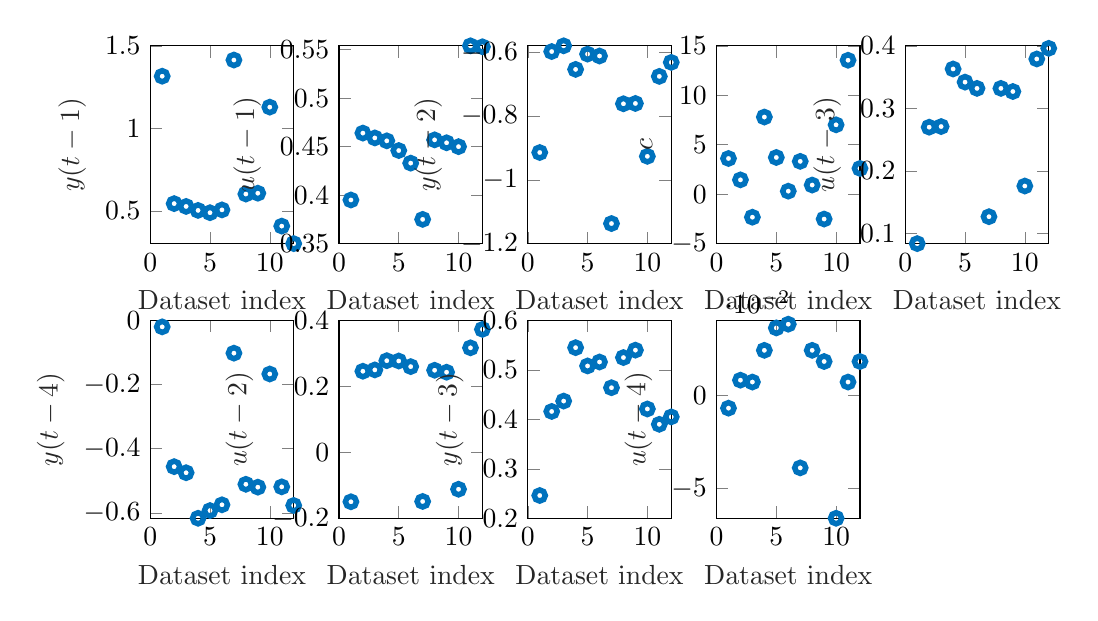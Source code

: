 % This file was created by matlab2tikz.
%
\definecolor{mycolor1}{rgb}{0.0,0.447,0.741}%
%
\begin{tikzpicture}

\begin{axis}[%
width=1.822cm,
height=2.512cm,
at={(0cm,3.488cm)},
scale only axis,
xmin=0,
xmax=12,
xlabel style={font=\color{white!15!black}},
xlabel={Dataset index},
ymin=0.303,
ymax=1.5,
ylabel style={font=\color{white!15!black}},
ylabel={$y(t-1)$},
axis background/.style={fill=white}
]
\addplot [color=mycolor1, line width=2.0pt, draw=none, mark=o, mark options={solid, mycolor1}, forget plot]
  table[row sep=crcr]{%
1	1.316\\
2	0.545\\
3	0.528\\
4	0.504\\
5	0.49\\
6	0.507\\
7	1.414\\
8	0.603\\
9	0.608\\
10	1.129\\
11	0.409\\
12	0.303\\
};
\end{axis}

\begin{axis}[%
width=1.822cm,
height=2.512cm,
at={(2.397cm,3.488cm)},
scale only axis,
xmin=0,
xmax=12,
xlabel style={font=\color{white!15!black}},
xlabel={Dataset index},
ymin=0.35,
ymax=0.554,
ylabel style={font=\color{white!15!black}},
ylabel={$u(t-1)$},
axis background/.style={fill=white}
]
\addplot [color=mycolor1, line width=2.0pt, draw=none, mark=o, mark options={solid, mycolor1}, forget plot]
  table[row sep=crcr]{%
1	0.395\\
2	0.464\\
3	0.459\\
4	0.456\\
5	0.446\\
6	0.433\\
7	0.375\\
8	0.457\\
9	0.454\\
10	0.45\\
11	0.554\\
12	0.553\\
};
\end{axis}

\begin{axis}[%
width=1.822cm,
height=2.512cm,
at={(4.795cm,3.488cm)},
scale only axis,
xmin=0,
xmax=12,
xlabel style={font=\color{white!15!black}},
xlabel={Dataset index},
ymin=-1.2,
ymax=-0.579,
ylabel style={font=\color{white!15!black}},
ylabel={$y(t-2)$},
axis background/.style={fill=white}
]
\addplot [color=mycolor1, line width=2.0pt, draw=none, mark=o, mark options={solid, mycolor1}, forget plot]
  table[row sep=crcr]{%
1	-0.914\\
2	-0.597\\
3	-0.579\\
4	-0.653\\
5	-0.605\\
6	-0.611\\
7	-1.137\\
8	-0.761\\
9	-0.76\\
10	-0.926\\
11	-0.675\\
12	-0.631\\
};
\end{axis}

\begin{axis}[%
width=1.822cm,
height=2.512cm,
at={(7.192cm,3.488cm)},
scale only axis,
xmin=0,
xmax=12,
xlabel style={font=\color{white!15!black}},
xlabel={Dataset index},
ymin=-5,
ymax=15,
ylabel style={font=\color{white!15!black}},
ylabel={$c$},
axis background/.style={fill=white}
]
\addplot [color=mycolor1, line width=2.0pt, draw=none, mark=o, mark options={solid, mycolor1}, forget plot]
  table[row sep=crcr]{%
1	3.608\\
2	1.447\\
3	-2.33\\
4	7.799\\
5	3.71\\
6	0.303\\
7	3.318\\
8	0.922\\
9	-2.515\\
10	7.012\\
11	13.541\\
12	2.603\\
};
\end{axis}

\begin{axis}[%
width=1.822cm,
height=2.512cm,
at={(9.589cm,3.488cm)},
scale only axis,
xmin=0,
xmax=12,
xlabel style={font=\color{white!15!black}},
xlabel={Dataset index},
ymin=0.084,
ymax=0.4,
ylabel style={font=\color{white!15!black}},
ylabel={$u(t-3)$},
axis background/.style={fill=white}
]
\addplot [color=mycolor1, line width=2.0pt, draw=none, mark=o, mark options={solid, mycolor1}, forget plot]
  table[row sep=crcr]{%
1	0.084\\
2	0.27\\
3	0.271\\
4	0.363\\
5	0.342\\
6	0.332\\
7	0.127\\
8	0.332\\
9	0.327\\
10	0.176\\
11	0.379\\
12	0.396\\
};
\end{axis}

\begin{axis}[%
width=1.822cm,
height=2.512cm,
at={(0cm,0cm)},
scale only axis,
xmin=0,
xmax=12,
xlabel style={font=\color{white!15!black}},
xlabel={Dataset index},
ymin=-0.617,
ymax=0,
ylabel style={font=\color{white!15!black}},
ylabel={$y(t-4)$},
axis background/.style={fill=white}
]
\addplot [color=mycolor1, line width=2.0pt, draw=none, mark=o, mark options={solid, mycolor1}, forget plot]
  table[row sep=crcr]{%
1	-0.02\\
2	-0.456\\
3	-0.475\\
4	-0.617\\
5	-0.593\\
6	-0.575\\
7	-0.102\\
8	-0.511\\
9	-0.52\\
10	-0.167\\
11	-0.519\\
12	-0.577\\
};
\end{axis}

\begin{axis}[%
width=1.822cm,
height=2.512cm,
at={(2.397cm,0cm)},
scale only axis,
xmin=0,
xmax=12,
xlabel style={font=\color{white!15!black}},
xlabel={Dataset index},
ymin=-0.2,
ymax=0.4,
ylabel style={font=\color{white!15!black}},
ylabel={$u(t-2)$},
axis background/.style={fill=white}
]
\addplot [color=mycolor1, line width=2.0pt, draw=none, mark=o, mark options={solid, mycolor1}, forget plot]
  table[row sep=crcr]{%
1	-0.15\\
2	0.246\\
3	0.25\\
4	0.278\\
5	0.277\\
6	0.26\\
7	-0.149\\
8	0.249\\
9	0.243\\
10	-0.112\\
11	0.317\\
12	0.373\\
};
\end{axis}

\begin{axis}[%
width=1.822cm,
height=2.512cm,
at={(4.795cm,0cm)},
scale only axis,
xmin=0,
xmax=12,
xlabel style={font=\color{white!15!black}},
xlabel={Dataset index},
ymin=0.2,
ymax=0.6,
ylabel style={font=\color{white!15!black}},
ylabel={$y(t-3)$},
axis background/.style={fill=white}
]
\addplot [color=mycolor1, line width=2.0pt, draw=none, mark=o, mark options={solid, mycolor1}, forget plot]
  table[row sep=crcr]{%
1	0.246\\
2	0.416\\
3	0.437\\
4	0.545\\
5	0.508\\
6	0.516\\
7	0.464\\
8	0.525\\
9	0.54\\
10	0.421\\
11	0.39\\
12	0.405\\
};
\end{axis}

\begin{axis}[%
width=1.822cm,
height=2.512cm,
at={(7.192cm,0cm)},
scale only axis,
xmin=0,
xmax=12,
xlabel style={font=\color{white!15!black}},
xlabel={Dataset index},
ymin=-0.066,
ymax=0.04,
ylabel style={font=\color{white!15!black}},
ylabel={$u(t-4)$},
axis background/.style={fill=white}
]
\addplot [color=mycolor1, line width=2.0pt, draw=none, mark=o, mark options={solid, mycolor1}, forget plot]
  table[row sep=crcr]{%
1	-0.007\\
2	0.008\\
3	0.007\\
4	0.024\\
5	0.036\\
6	0.038\\
7	-0.039\\
8	0.024\\
9	0.018\\
10	-0.066\\
11	0.007\\
12	0.018\\
};
\end{axis}
\end{tikzpicture}%